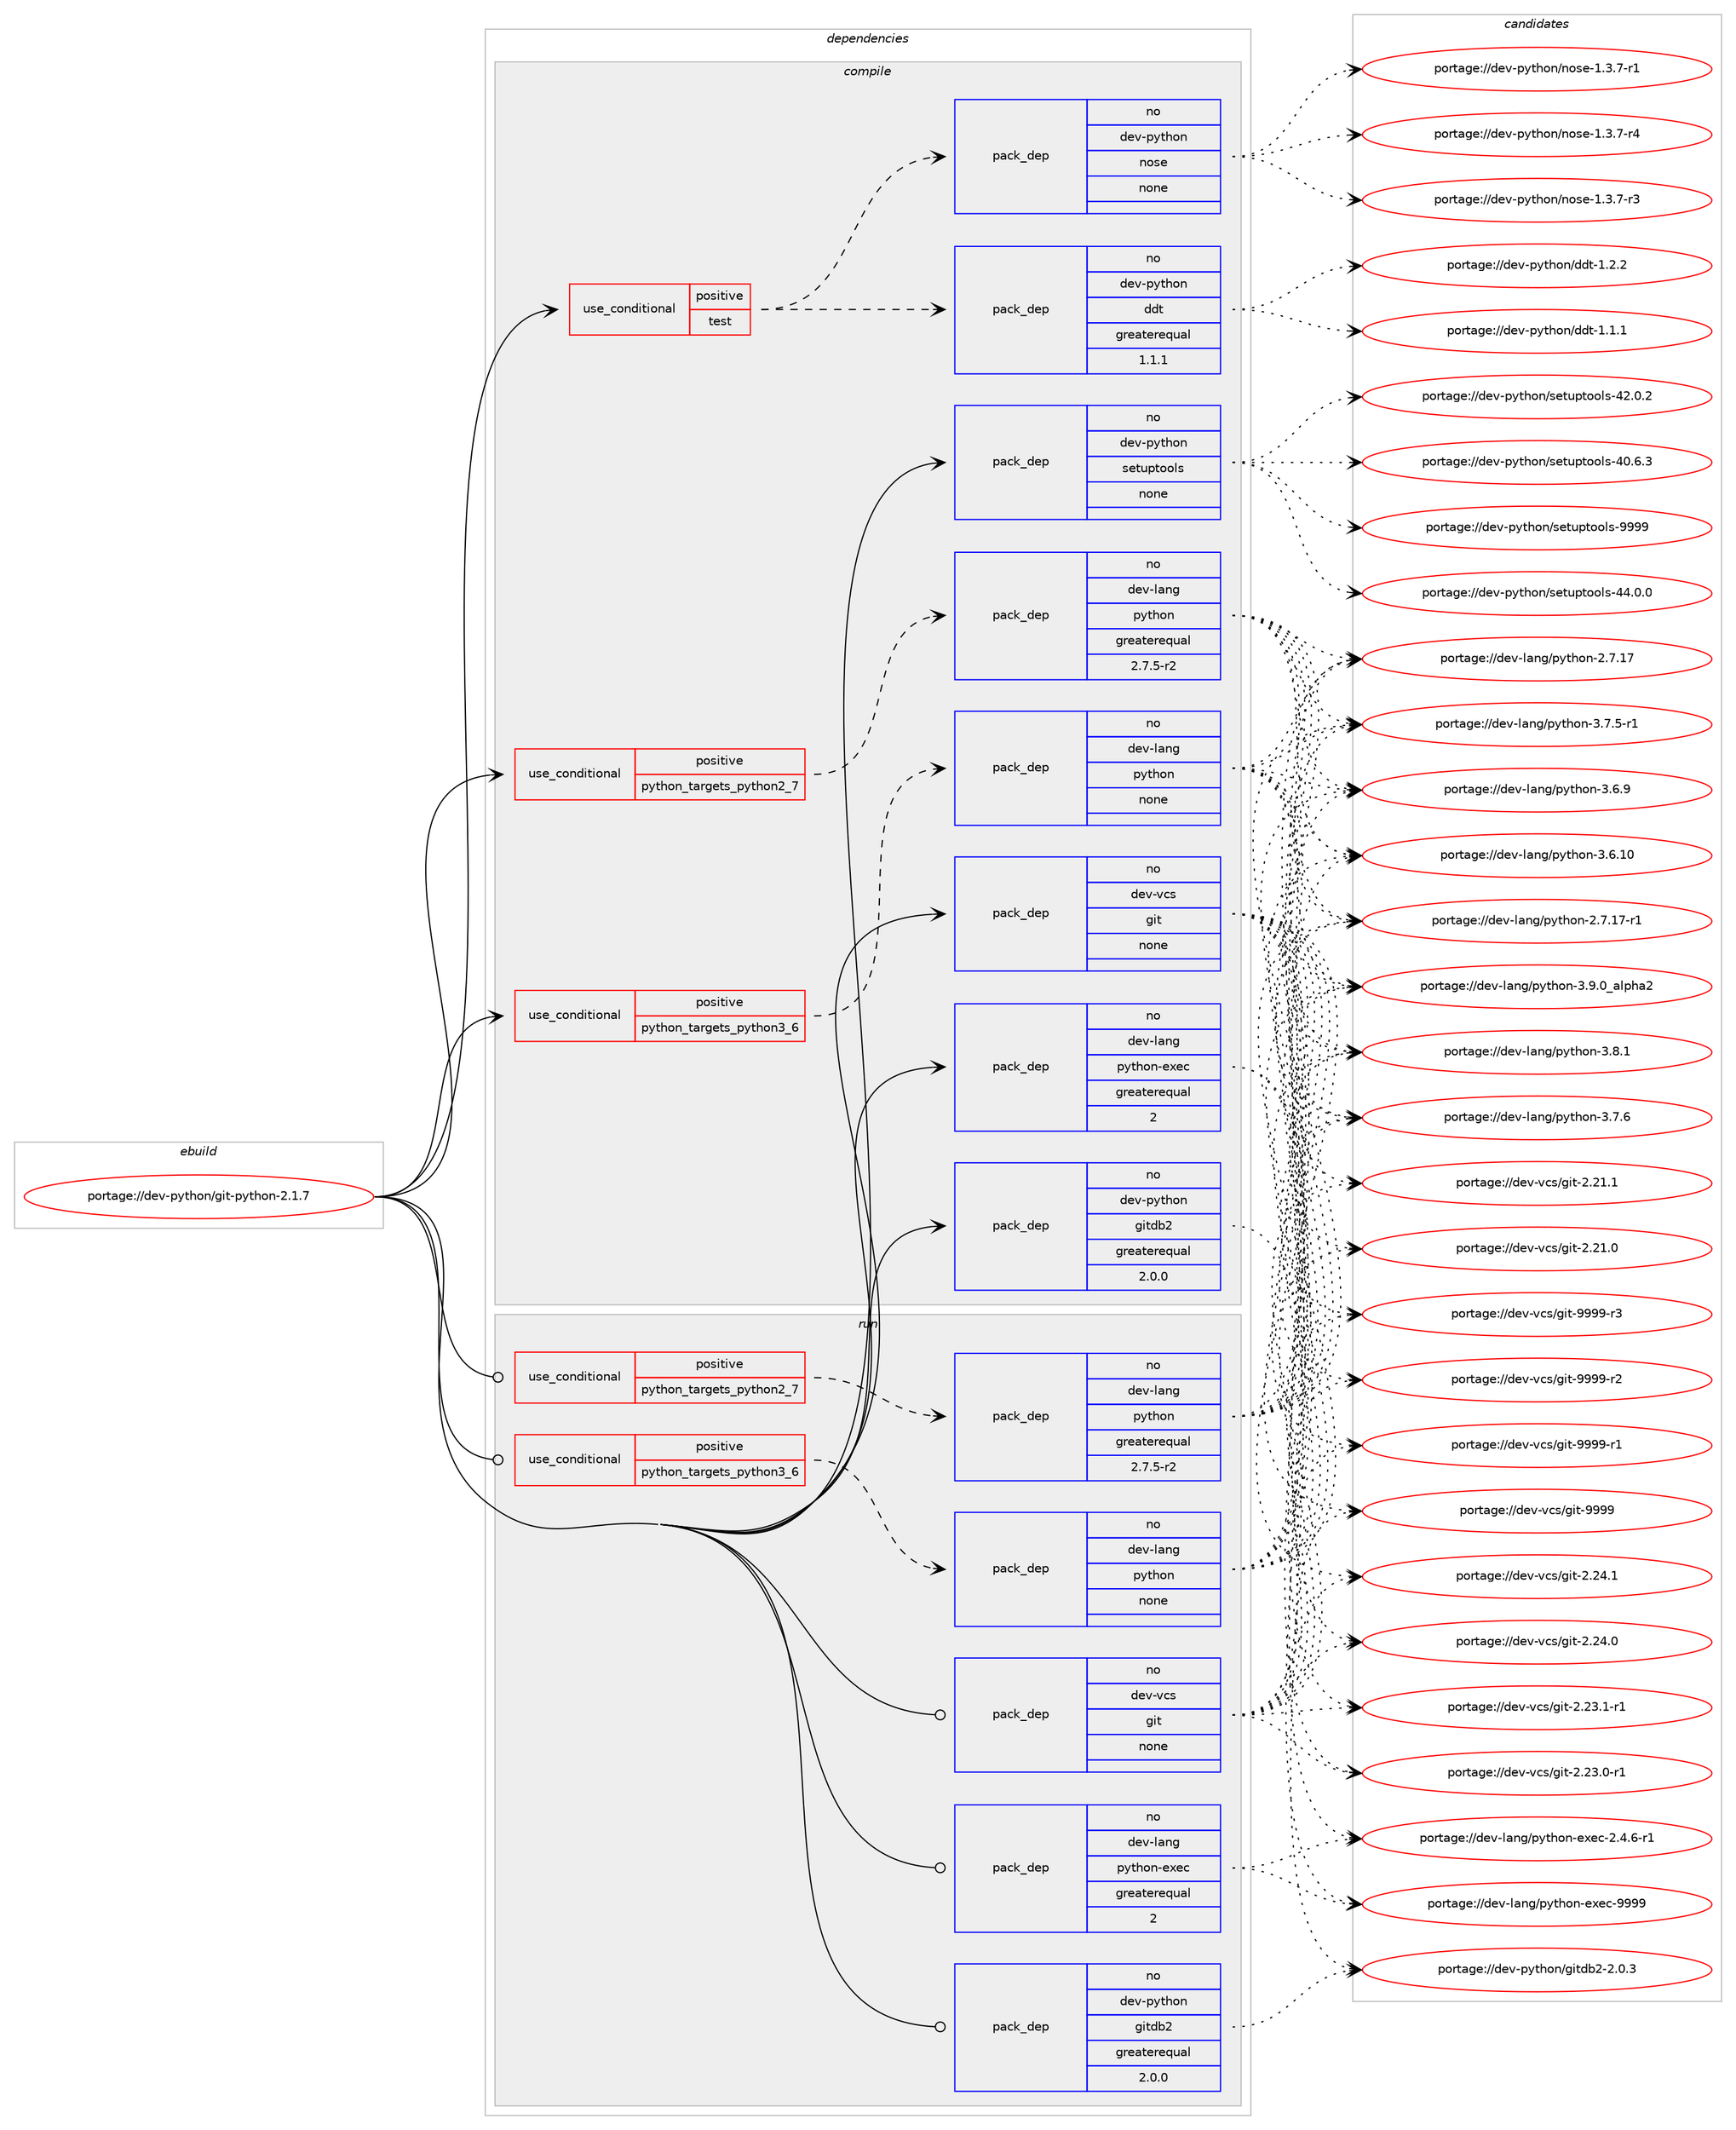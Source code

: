 digraph prolog {

# *************
# Graph options
# *************

newrank=true;
concentrate=true;
compound=true;
graph [rankdir=LR,fontname=Helvetica,fontsize=10,ranksep=1.5];#, ranksep=2.5, nodesep=0.2];
edge  [arrowhead=vee];
node  [fontname=Helvetica,fontsize=10];

# **********
# The ebuild
# **********

subgraph cluster_leftcol {
color=gray;
label=<<i>ebuild</i>>;
id [label="portage://dev-python/git-python-2.1.7", color=red, width=4, href="../dev-python/git-python-2.1.7.svg"];
}

# ****************
# The dependencies
# ****************

subgraph cluster_midcol {
color=gray;
label=<<i>dependencies</i>>;
subgraph cluster_compile {
fillcolor="#eeeeee";
style=filled;
label=<<i>compile</i>>;
subgraph cond115365 {
dependency459083 [label=<<TABLE BORDER="0" CELLBORDER="1" CELLSPACING="0" CELLPADDING="4"><TR><TD ROWSPAN="3" CELLPADDING="10">use_conditional</TD></TR><TR><TD>positive</TD></TR><TR><TD>python_targets_python2_7</TD></TR></TABLE>>, shape=none, color=red];
subgraph pack338728 {
dependency459084 [label=<<TABLE BORDER="0" CELLBORDER="1" CELLSPACING="0" CELLPADDING="4" WIDTH="220"><TR><TD ROWSPAN="6" CELLPADDING="30">pack_dep</TD></TR><TR><TD WIDTH="110">no</TD></TR><TR><TD>dev-lang</TD></TR><TR><TD>python</TD></TR><TR><TD>greaterequal</TD></TR><TR><TD>2.7.5-r2</TD></TR></TABLE>>, shape=none, color=blue];
}
dependency459083:e -> dependency459084:w [weight=20,style="dashed",arrowhead="vee"];
}
id:e -> dependency459083:w [weight=20,style="solid",arrowhead="vee"];
subgraph cond115366 {
dependency459085 [label=<<TABLE BORDER="0" CELLBORDER="1" CELLSPACING="0" CELLPADDING="4"><TR><TD ROWSPAN="3" CELLPADDING="10">use_conditional</TD></TR><TR><TD>positive</TD></TR><TR><TD>python_targets_python3_6</TD></TR></TABLE>>, shape=none, color=red];
subgraph pack338729 {
dependency459086 [label=<<TABLE BORDER="0" CELLBORDER="1" CELLSPACING="0" CELLPADDING="4" WIDTH="220"><TR><TD ROWSPAN="6" CELLPADDING="30">pack_dep</TD></TR><TR><TD WIDTH="110">no</TD></TR><TR><TD>dev-lang</TD></TR><TR><TD>python</TD></TR><TR><TD>none</TD></TR><TR><TD></TD></TR></TABLE>>, shape=none, color=blue];
}
dependency459085:e -> dependency459086:w [weight=20,style="dashed",arrowhead="vee"];
}
id:e -> dependency459085:w [weight=20,style="solid",arrowhead="vee"];
subgraph cond115367 {
dependency459087 [label=<<TABLE BORDER="0" CELLBORDER="1" CELLSPACING="0" CELLPADDING="4"><TR><TD ROWSPAN="3" CELLPADDING="10">use_conditional</TD></TR><TR><TD>positive</TD></TR><TR><TD>test</TD></TR></TABLE>>, shape=none, color=red];
subgraph pack338730 {
dependency459088 [label=<<TABLE BORDER="0" CELLBORDER="1" CELLSPACING="0" CELLPADDING="4" WIDTH="220"><TR><TD ROWSPAN="6" CELLPADDING="30">pack_dep</TD></TR><TR><TD WIDTH="110">no</TD></TR><TR><TD>dev-python</TD></TR><TR><TD>ddt</TD></TR><TR><TD>greaterequal</TD></TR><TR><TD>1.1.1</TD></TR></TABLE>>, shape=none, color=blue];
}
dependency459087:e -> dependency459088:w [weight=20,style="dashed",arrowhead="vee"];
subgraph pack338731 {
dependency459089 [label=<<TABLE BORDER="0" CELLBORDER="1" CELLSPACING="0" CELLPADDING="4" WIDTH="220"><TR><TD ROWSPAN="6" CELLPADDING="30">pack_dep</TD></TR><TR><TD WIDTH="110">no</TD></TR><TR><TD>dev-python</TD></TR><TR><TD>nose</TD></TR><TR><TD>none</TD></TR><TR><TD></TD></TR></TABLE>>, shape=none, color=blue];
}
dependency459087:e -> dependency459089:w [weight=20,style="dashed",arrowhead="vee"];
}
id:e -> dependency459087:w [weight=20,style="solid",arrowhead="vee"];
subgraph pack338732 {
dependency459090 [label=<<TABLE BORDER="0" CELLBORDER="1" CELLSPACING="0" CELLPADDING="4" WIDTH="220"><TR><TD ROWSPAN="6" CELLPADDING="30">pack_dep</TD></TR><TR><TD WIDTH="110">no</TD></TR><TR><TD>dev-lang</TD></TR><TR><TD>python-exec</TD></TR><TR><TD>greaterequal</TD></TR><TR><TD>2</TD></TR></TABLE>>, shape=none, color=blue];
}
id:e -> dependency459090:w [weight=20,style="solid",arrowhead="vee"];
subgraph pack338733 {
dependency459091 [label=<<TABLE BORDER="0" CELLBORDER="1" CELLSPACING="0" CELLPADDING="4" WIDTH="220"><TR><TD ROWSPAN="6" CELLPADDING="30">pack_dep</TD></TR><TR><TD WIDTH="110">no</TD></TR><TR><TD>dev-python</TD></TR><TR><TD>gitdb2</TD></TR><TR><TD>greaterequal</TD></TR><TR><TD>2.0.0</TD></TR></TABLE>>, shape=none, color=blue];
}
id:e -> dependency459091:w [weight=20,style="solid",arrowhead="vee"];
subgraph pack338734 {
dependency459092 [label=<<TABLE BORDER="0" CELLBORDER="1" CELLSPACING="0" CELLPADDING="4" WIDTH="220"><TR><TD ROWSPAN="6" CELLPADDING="30">pack_dep</TD></TR><TR><TD WIDTH="110">no</TD></TR><TR><TD>dev-python</TD></TR><TR><TD>setuptools</TD></TR><TR><TD>none</TD></TR><TR><TD></TD></TR></TABLE>>, shape=none, color=blue];
}
id:e -> dependency459092:w [weight=20,style="solid",arrowhead="vee"];
subgraph pack338735 {
dependency459093 [label=<<TABLE BORDER="0" CELLBORDER="1" CELLSPACING="0" CELLPADDING="4" WIDTH="220"><TR><TD ROWSPAN="6" CELLPADDING="30">pack_dep</TD></TR><TR><TD WIDTH="110">no</TD></TR><TR><TD>dev-vcs</TD></TR><TR><TD>git</TD></TR><TR><TD>none</TD></TR><TR><TD></TD></TR></TABLE>>, shape=none, color=blue];
}
id:e -> dependency459093:w [weight=20,style="solid",arrowhead="vee"];
}
subgraph cluster_compileandrun {
fillcolor="#eeeeee";
style=filled;
label=<<i>compile and run</i>>;
}
subgraph cluster_run {
fillcolor="#eeeeee";
style=filled;
label=<<i>run</i>>;
subgraph cond115368 {
dependency459094 [label=<<TABLE BORDER="0" CELLBORDER="1" CELLSPACING="0" CELLPADDING="4"><TR><TD ROWSPAN="3" CELLPADDING="10">use_conditional</TD></TR><TR><TD>positive</TD></TR><TR><TD>python_targets_python2_7</TD></TR></TABLE>>, shape=none, color=red];
subgraph pack338736 {
dependency459095 [label=<<TABLE BORDER="0" CELLBORDER="1" CELLSPACING="0" CELLPADDING="4" WIDTH="220"><TR><TD ROWSPAN="6" CELLPADDING="30">pack_dep</TD></TR><TR><TD WIDTH="110">no</TD></TR><TR><TD>dev-lang</TD></TR><TR><TD>python</TD></TR><TR><TD>greaterequal</TD></TR><TR><TD>2.7.5-r2</TD></TR></TABLE>>, shape=none, color=blue];
}
dependency459094:e -> dependency459095:w [weight=20,style="dashed",arrowhead="vee"];
}
id:e -> dependency459094:w [weight=20,style="solid",arrowhead="odot"];
subgraph cond115369 {
dependency459096 [label=<<TABLE BORDER="0" CELLBORDER="1" CELLSPACING="0" CELLPADDING="4"><TR><TD ROWSPAN="3" CELLPADDING="10">use_conditional</TD></TR><TR><TD>positive</TD></TR><TR><TD>python_targets_python3_6</TD></TR></TABLE>>, shape=none, color=red];
subgraph pack338737 {
dependency459097 [label=<<TABLE BORDER="0" CELLBORDER="1" CELLSPACING="0" CELLPADDING="4" WIDTH="220"><TR><TD ROWSPAN="6" CELLPADDING="30">pack_dep</TD></TR><TR><TD WIDTH="110">no</TD></TR><TR><TD>dev-lang</TD></TR><TR><TD>python</TD></TR><TR><TD>none</TD></TR><TR><TD></TD></TR></TABLE>>, shape=none, color=blue];
}
dependency459096:e -> dependency459097:w [weight=20,style="dashed",arrowhead="vee"];
}
id:e -> dependency459096:w [weight=20,style="solid",arrowhead="odot"];
subgraph pack338738 {
dependency459098 [label=<<TABLE BORDER="0" CELLBORDER="1" CELLSPACING="0" CELLPADDING="4" WIDTH="220"><TR><TD ROWSPAN="6" CELLPADDING="30">pack_dep</TD></TR><TR><TD WIDTH="110">no</TD></TR><TR><TD>dev-lang</TD></TR><TR><TD>python-exec</TD></TR><TR><TD>greaterequal</TD></TR><TR><TD>2</TD></TR></TABLE>>, shape=none, color=blue];
}
id:e -> dependency459098:w [weight=20,style="solid",arrowhead="odot"];
subgraph pack338739 {
dependency459099 [label=<<TABLE BORDER="0" CELLBORDER="1" CELLSPACING="0" CELLPADDING="4" WIDTH="220"><TR><TD ROWSPAN="6" CELLPADDING="30">pack_dep</TD></TR><TR><TD WIDTH="110">no</TD></TR><TR><TD>dev-python</TD></TR><TR><TD>gitdb2</TD></TR><TR><TD>greaterequal</TD></TR><TR><TD>2.0.0</TD></TR></TABLE>>, shape=none, color=blue];
}
id:e -> dependency459099:w [weight=20,style="solid",arrowhead="odot"];
subgraph pack338740 {
dependency459100 [label=<<TABLE BORDER="0" CELLBORDER="1" CELLSPACING="0" CELLPADDING="4" WIDTH="220"><TR><TD ROWSPAN="6" CELLPADDING="30">pack_dep</TD></TR><TR><TD WIDTH="110">no</TD></TR><TR><TD>dev-vcs</TD></TR><TR><TD>git</TD></TR><TR><TD>none</TD></TR><TR><TD></TD></TR></TABLE>>, shape=none, color=blue];
}
id:e -> dependency459100:w [weight=20,style="solid",arrowhead="odot"];
}
}

# **************
# The candidates
# **************

subgraph cluster_choices {
rank=same;
color=gray;
label=<<i>candidates</i>>;

subgraph choice338728 {
color=black;
nodesep=1;
choice10010111845108971101034711212111610411111045514657464895971081121049750 [label="portage://dev-lang/python-3.9.0_alpha2", color=red, width=4,href="../dev-lang/python-3.9.0_alpha2.svg"];
choice100101118451089711010347112121116104111110455146564649 [label="portage://dev-lang/python-3.8.1", color=red, width=4,href="../dev-lang/python-3.8.1.svg"];
choice100101118451089711010347112121116104111110455146554654 [label="portage://dev-lang/python-3.7.6", color=red, width=4,href="../dev-lang/python-3.7.6.svg"];
choice1001011184510897110103471121211161041111104551465546534511449 [label="portage://dev-lang/python-3.7.5-r1", color=red, width=4,href="../dev-lang/python-3.7.5-r1.svg"];
choice100101118451089711010347112121116104111110455146544657 [label="portage://dev-lang/python-3.6.9", color=red, width=4,href="../dev-lang/python-3.6.9.svg"];
choice10010111845108971101034711212111610411111045514654464948 [label="portage://dev-lang/python-3.6.10", color=red, width=4,href="../dev-lang/python-3.6.10.svg"];
choice100101118451089711010347112121116104111110455046554649554511449 [label="portage://dev-lang/python-2.7.17-r1", color=red, width=4,href="../dev-lang/python-2.7.17-r1.svg"];
choice10010111845108971101034711212111610411111045504655464955 [label="portage://dev-lang/python-2.7.17", color=red, width=4,href="../dev-lang/python-2.7.17.svg"];
dependency459084:e -> choice10010111845108971101034711212111610411111045514657464895971081121049750:w [style=dotted,weight="100"];
dependency459084:e -> choice100101118451089711010347112121116104111110455146564649:w [style=dotted,weight="100"];
dependency459084:e -> choice100101118451089711010347112121116104111110455146554654:w [style=dotted,weight="100"];
dependency459084:e -> choice1001011184510897110103471121211161041111104551465546534511449:w [style=dotted,weight="100"];
dependency459084:e -> choice100101118451089711010347112121116104111110455146544657:w [style=dotted,weight="100"];
dependency459084:e -> choice10010111845108971101034711212111610411111045514654464948:w [style=dotted,weight="100"];
dependency459084:e -> choice100101118451089711010347112121116104111110455046554649554511449:w [style=dotted,weight="100"];
dependency459084:e -> choice10010111845108971101034711212111610411111045504655464955:w [style=dotted,weight="100"];
}
subgraph choice338729 {
color=black;
nodesep=1;
choice10010111845108971101034711212111610411111045514657464895971081121049750 [label="portage://dev-lang/python-3.9.0_alpha2", color=red, width=4,href="../dev-lang/python-3.9.0_alpha2.svg"];
choice100101118451089711010347112121116104111110455146564649 [label="portage://dev-lang/python-3.8.1", color=red, width=4,href="../dev-lang/python-3.8.1.svg"];
choice100101118451089711010347112121116104111110455146554654 [label="portage://dev-lang/python-3.7.6", color=red, width=4,href="../dev-lang/python-3.7.6.svg"];
choice1001011184510897110103471121211161041111104551465546534511449 [label="portage://dev-lang/python-3.7.5-r1", color=red, width=4,href="../dev-lang/python-3.7.5-r1.svg"];
choice100101118451089711010347112121116104111110455146544657 [label="portage://dev-lang/python-3.6.9", color=red, width=4,href="../dev-lang/python-3.6.9.svg"];
choice10010111845108971101034711212111610411111045514654464948 [label="portage://dev-lang/python-3.6.10", color=red, width=4,href="../dev-lang/python-3.6.10.svg"];
choice100101118451089711010347112121116104111110455046554649554511449 [label="portage://dev-lang/python-2.7.17-r1", color=red, width=4,href="../dev-lang/python-2.7.17-r1.svg"];
choice10010111845108971101034711212111610411111045504655464955 [label="portage://dev-lang/python-2.7.17", color=red, width=4,href="../dev-lang/python-2.7.17.svg"];
dependency459086:e -> choice10010111845108971101034711212111610411111045514657464895971081121049750:w [style=dotted,weight="100"];
dependency459086:e -> choice100101118451089711010347112121116104111110455146564649:w [style=dotted,weight="100"];
dependency459086:e -> choice100101118451089711010347112121116104111110455146554654:w [style=dotted,weight="100"];
dependency459086:e -> choice1001011184510897110103471121211161041111104551465546534511449:w [style=dotted,weight="100"];
dependency459086:e -> choice100101118451089711010347112121116104111110455146544657:w [style=dotted,weight="100"];
dependency459086:e -> choice10010111845108971101034711212111610411111045514654464948:w [style=dotted,weight="100"];
dependency459086:e -> choice100101118451089711010347112121116104111110455046554649554511449:w [style=dotted,weight="100"];
dependency459086:e -> choice10010111845108971101034711212111610411111045504655464955:w [style=dotted,weight="100"];
}
subgraph choice338730 {
color=black;
nodesep=1;
choice1001011184511212111610411111047100100116454946504650 [label="portage://dev-python/ddt-1.2.2", color=red, width=4,href="../dev-python/ddt-1.2.2.svg"];
choice1001011184511212111610411111047100100116454946494649 [label="portage://dev-python/ddt-1.1.1", color=red, width=4,href="../dev-python/ddt-1.1.1.svg"];
dependency459088:e -> choice1001011184511212111610411111047100100116454946504650:w [style=dotted,weight="100"];
dependency459088:e -> choice1001011184511212111610411111047100100116454946494649:w [style=dotted,weight="100"];
}
subgraph choice338731 {
color=black;
nodesep=1;
choice10010111845112121116104111110471101111151014549465146554511452 [label="portage://dev-python/nose-1.3.7-r4", color=red, width=4,href="../dev-python/nose-1.3.7-r4.svg"];
choice10010111845112121116104111110471101111151014549465146554511451 [label="portage://dev-python/nose-1.3.7-r3", color=red, width=4,href="../dev-python/nose-1.3.7-r3.svg"];
choice10010111845112121116104111110471101111151014549465146554511449 [label="portage://dev-python/nose-1.3.7-r1", color=red, width=4,href="../dev-python/nose-1.3.7-r1.svg"];
dependency459089:e -> choice10010111845112121116104111110471101111151014549465146554511452:w [style=dotted,weight="100"];
dependency459089:e -> choice10010111845112121116104111110471101111151014549465146554511451:w [style=dotted,weight="100"];
dependency459089:e -> choice10010111845112121116104111110471101111151014549465146554511449:w [style=dotted,weight="100"];
}
subgraph choice338732 {
color=black;
nodesep=1;
choice10010111845108971101034711212111610411111045101120101994557575757 [label="portage://dev-lang/python-exec-9999", color=red, width=4,href="../dev-lang/python-exec-9999.svg"];
choice10010111845108971101034711212111610411111045101120101994550465246544511449 [label="portage://dev-lang/python-exec-2.4.6-r1", color=red, width=4,href="../dev-lang/python-exec-2.4.6-r1.svg"];
dependency459090:e -> choice10010111845108971101034711212111610411111045101120101994557575757:w [style=dotted,weight="100"];
dependency459090:e -> choice10010111845108971101034711212111610411111045101120101994550465246544511449:w [style=dotted,weight="100"];
}
subgraph choice338733 {
color=black;
nodesep=1;
choice10010111845112121116104111110471031051161009850455046484651 [label="portage://dev-python/gitdb2-2.0.3", color=red, width=4,href="../dev-python/gitdb2-2.0.3.svg"];
dependency459091:e -> choice10010111845112121116104111110471031051161009850455046484651:w [style=dotted,weight="100"];
}
subgraph choice338734 {
color=black;
nodesep=1;
choice10010111845112121116104111110471151011161171121161111111081154557575757 [label="portage://dev-python/setuptools-9999", color=red, width=4,href="../dev-python/setuptools-9999.svg"];
choice100101118451121211161041111104711510111611711211611111110811545525246484648 [label="portage://dev-python/setuptools-44.0.0", color=red, width=4,href="../dev-python/setuptools-44.0.0.svg"];
choice100101118451121211161041111104711510111611711211611111110811545525046484650 [label="portage://dev-python/setuptools-42.0.2", color=red, width=4,href="../dev-python/setuptools-42.0.2.svg"];
choice100101118451121211161041111104711510111611711211611111110811545524846544651 [label="portage://dev-python/setuptools-40.6.3", color=red, width=4,href="../dev-python/setuptools-40.6.3.svg"];
dependency459092:e -> choice10010111845112121116104111110471151011161171121161111111081154557575757:w [style=dotted,weight="100"];
dependency459092:e -> choice100101118451121211161041111104711510111611711211611111110811545525246484648:w [style=dotted,weight="100"];
dependency459092:e -> choice100101118451121211161041111104711510111611711211611111110811545525046484650:w [style=dotted,weight="100"];
dependency459092:e -> choice100101118451121211161041111104711510111611711211611111110811545524846544651:w [style=dotted,weight="100"];
}
subgraph choice338735 {
color=black;
nodesep=1;
choice10010111845118991154710310511645575757574511451 [label="portage://dev-vcs/git-9999-r3", color=red, width=4,href="../dev-vcs/git-9999-r3.svg"];
choice10010111845118991154710310511645575757574511450 [label="portage://dev-vcs/git-9999-r2", color=red, width=4,href="../dev-vcs/git-9999-r2.svg"];
choice10010111845118991154710310511645575757574511449 [label="portage://dev-vcs/git-9999-r1", color=red, width=4,href="../dev-vcs/git-9999-r1.svg"];
choice1001011184511899115471031051164557575757 [label="portage://dev-vcs/git-9999", color=red, width=4,href="../dev-vcs/git-9999.svg"];
choice10010111845118991154710310511645504650524649 [label="portage://dev-vcs/git-2.24.1", color=red, width=4,href="../dev-vcs/git-2.24.1.svg"];
choice10010111845118991154710310511645504650524648 [label="portage://dev-vcs/git-2.24.0", color=red, width=4,href="../dev-vcs/git-2.24.0.svg"];
choice100101118451189911547103105116455046505146494511449 [label="portage://dev-vcs/git-2.23.1-r1", color=red, width=4,href="../dev-vcs/git-2.23.1-r1.svg"];
choice100101118451189911547103105116455046505146484511449 [label="portage://dev-vcs/git-2.23.0-r1", color=red, width=4,href="../dev-vcs/git-2.23.0-r1.svg"];
choice10010111845118991154710310511645504650494649 [label="portage://dev-vcs/git-2.21.1", color=red, width=4,href="../dev-vcs/git-2.21.1.svg"];
choice10010111845118991154710310511645504650494648 [label="portage://dev-vcs/git-2.21.0", color=red, width=4,href="../dev-vcs/git-2.21.0.svg"];
dependency459093:e -> choice10010111845118991154710310511645575757574511451:w [style=dotted,weight="100"];
dependency459093:e -> choice10010111845118991154710310511645575757574511450:w [style=dotted,weight="100"];
dependency459093:e -> choice10010111845118991154710310511645575757574511449:w [style=dotted,weight="100"];
dependency459093:e -> choice1001011184511899115471031051164557575757:w [style=dotted,weight="100"];
dependency459093:e -> choice10010111845118991154710310511645504650524649:w [style=dotted,weight="100"];
dependency459093:e -> choice10010111845118991154710310511645504650524648:w [style=dotted,weight="100"];
dependency459093:e -> choice100101118451189911547103105116455046505146494511449:w [style=dotted,weight="100"];
dependency459093:e -> choice100101118451189911547103105116455046505146484511449:w [style=dotted,weight="100"];
dependency459093:e -> choice10010111845118991154710310511645504650494649:w [style=dotted,weight="100"];
dependency459093:e -> choice10010111845118991154710310511645504650494648:w [style=dotted,weight="100"];
}
subgraph choice338736 {
color=black;
nodesep=1;
choice10010111845108971101034711212111610411111045514657464895971081121049750 [label="portage://dev-lang/python-3.9.0_alpha2", color=red, width=4,href="../dev-lang/python-3.9.0_alpha2.svg"];
choice100101118451089711010347112121116104111110455146564649 [label="portage://dev-lang/python-3.8.1", color=red, width=4,href="../dev-lang/python-3.8.1.svg"];
choice100101118451089711010347112121116104111110455146554654 [label="portage://dev-lang/python-3.7.6", color=red, width=4,href="../dev-lang/python-3.7.6.svg"];
choice1001011184510897110103471121211161041111104551465546534511449 [label="portage://dev-lang/python-3.7.5-r1", color=red, width=4,href="../dev-lang/python-3.7.5-r1.svg"];
choice100101118451089711010347112121116104111110455146544657 [label="portage://dev-lang/python-3.6.9", color=red, width=4,href="../dev-lang/python-3.6.9.svg"];
choice10010111845108971101034711212111610411111045514654464948 [label="portage://dev-lang/python-3.6.10", color=red, width=4,href="../dev-lang/python-3.6.10.svg"];
choice100101118451089711010347112121116104111110455046554649554511449 [label="portage://dev-lang/python-2.7.17-r1", color=red, width=4,href="../dev-lang/python-2.7.17-r1.svg"];
choice10010111845108971101034711212111610411111045504655464955 [label="portage://dev-lang/python-2.7.17", color=red, width=4,href="../dev-lang/python-2.7.17.svg"];
dependency459095:e -> choice10010111845108971101034711212111610411111045514657464895971081121049750:w [style=dotted,weight="100"];
dependency459095:e -> choice100101118451089711010347112121116104111110455146564649:w [style=dotted,weight="100"];
dependency459095:e -> choice100101118451089711010347112121116104111110455146554654:w [style=dotted,weight="100"];
dependency459095:e -> choice1001011184510897110103471121211161041111104551465546534511449:w [style=dotted,weight="100"];
dependency459095:e -> choice100101118451089711010347112121116104111110455146544657:w [style=dotted,weight="100"];
dependency459095:e -> choice10010111845108971101034711212111610411111045514654464948:w [style=dotted,weight="100"];
dependency459095:e -> choice100101118451089711010347112121116104111110455046554649554511449:w [style=dotted,weight="100"];
dependency459095:e -> choice10010111845108971101034711212111610411111045504655464955:w [style=dotted,weight="100"];
}
subgraph choice338737 {
color=black;
nodesep=1;
choice10010111845108971101034711212111610411111045514657464895971081121049750 [label="portage://dev-lang/python-3.9.0_alpha2", color=red, width=4,href="../dev-lang/python-3.9.0_alpha2.svg"];
choice100101118451089711010347112121116104111110455146564649 [label="portage://dev-lang/python-3.8.1", color=red, width=4,href="../dev-lang/python-3.8.1.svg"];
choice100101118451089711010347112121116104111110455146554654 [label="portage://dev-lang/python-3.7.6", color=red, width=4,href="../dev-lang/python-3.7.6.svg"];
choice1001011184510897110103471121211161041111104551465546534511449 [label="portage://dev-lang/python-3.7.5-r1", color=red, width=4,href="../dev-lang/python-3.7.5-r1.svg"];
choice100101118451089711010347112121116104111110455146544657 [label="portage://dev-lang/python-3.6.9", color=red, width=4,href="../dev-lang/python-3.6.9.svg"];
choice10010111845108971101034711212111610411111045514654464948 [label="portage://dev-lang/python-3.6.10", color=red, width=4,href="../dev-lang/python-3.6.10.svg"];
choice100101118451089711010347112121116104111110455046554649554511449 [label="portage://dev-lang/python-2.7.17-r1", color=red, width=4,href="../dev-lang/python-2.7.17-r1.svg"];
choice10010111845108971101034711212111610411111045504655464955 [label="portage://dev-lang/python-2.7.17", color=red, width=4,href="../dev-lang/python-2.7.17.svg"];
dependency459097:e -> choice10010111845108971101034711212111610411111045514657464895971081121049750:w [style=dotted,weight="100"];
dependency459097:e -> choice100101118451089711010347112121116104111110455146564649:w [style=dotted,weight="100"];
dependency459097:e -> choice100101118451089711010347112121116104111110455146554654:w [style=dotted,weight="100"];
dependency459097:e -> choice1001011184510897110103471121211161041111104551465546534511449:w [style=dotted,weight="100"];
dependency459097:e -> choice100101118451089711010347112121116104111110455146544657:w [style=dotted,weight="100"];
dependency459097:e -> choice10010111845108971101034711212111610411111045514654464948:w [style=dotted,weight="100"];
dependency459097:e -> choice100101118451089711010347112121116104111110455046554649554511449:w [style=dotted,weight="100"];
dependency459097:e -> choice10010111845108971101034711212111610411111045504655464955:w [style=dotted,weight="100"];
}
subgraph choice338738 {
color=black;
nodesep=1;
choice10010111845108971101034711212111610411111045101120101994557575757 [label="portage://dev-lang/python-exec-9999", color=red, width=4,href="../dev-lang/python-exec-9999.svg"];
choice10010111845108971101034711212111610411111045101120101994550465246544511449 [label="portage://dev-lang/python-exec-2.4.6-r1", color=red, width=4,href="../dev-lang/python-exec-2.4.6-r1.svg"];
dependency459098:e -> choice10010111845108971101034711212111610411111045101120101994557575757:w [style=dotted,weight="100"];
dependency459098:e -> choice10010111845108971101034711212111610411111045101120101994550465246544511449:w [style=dotted,weight="100"];
}
subgraph choice338739 {
color=black;
nodesep=1;
choice10010111845112121116104111110471031051161009850455046484651 [label="portage://dev-python/gitdb2-2.0.3", color=red, width=4,href="../dev-python/gitdb2-2.0.3.svg"];
dependency459099:e -> choice10010111845112121116104111110471031051161009850455046484651:w [style=dotted,weight="100"];
}
subgraph choice338740 {
color=black;
nodesep=1;
choice10010111845118991154710310511645575757574511451 [label="portage://dev-vcs/git-9999-r3", color=red, width=4,href="../dev-vcs/git-9999-r3.svg"];
choice10010111845118991154710310511645575757574511450 [label="portage://dev-vcs/git-9999-r2", color=red, width=4,href="../dev-vcs/git-9999-r2.svg"];
choice10010111845118991154710310511645575757574511449 [label="portage://dev-vcs/git-9999-r1", color=red, width=4,href="../dev-vcs/git-9999-r1.svg"];
choice1001011184511899115471031051164557575757 [label="portage://dev-vcs/git-9999", color=red, width=4,href="../dev-vcs/git-9999.svg"];
choice10010111845118991154710310511645504650524649 [label="portage://dev-vcs/git-2.24.1", color=red, width=4,href="../dev-vcs/git-2.24.1.svg"];
choice10010111845118991154710310511645504650524648 [label="portage://dev-vcs/git-2.24.0", color=red, width=4,href="../dev-vcs/git-2.24.0.svg"];
choice100101118451189911547103105116455046505146494511449 [label="portage://dev-vcs/git-2.23.1-r1", color=red, width=4,href="../dev-vcs/git-2.23.1-r1.svg"];
choice100101118451189911547103105116455046505146484511449 [label="portage://dev-vcs/git-2.23.0-r1", color=red, width=4,href="../dev-vcs/git-2.23.0-r1.svg"];
choice10010111845118991154710310511645504650494649 [label="portage://dev-vcs/git-2.21.1", color=red, width=4,href="../dev-vcs/git-2.21.1.svg"];
choice10010111845118991154710310511645504650494648 [label="portage://dev-vcs/git-2.21.0", color=red, width=4,href="../dev-vcs/git-2.21.0.svg"];
dependency459100:e -> choice10010111845118991154710310511645575757574511451:w [style=dotted,weight="100"];
dependency459100:e -> choice10010111845118991154710310511645575757574511450:w [style=dotted,weight="100"];
dependency459100:e -> choice10010111845118991154710310511645575757574511449:w [style=dotted,weight="100"];
dependency459100:e -> choice1001011184511899115471031051164557575757:w [style=dotted,weight="100"];
dependency459100:e -> choice10010111845118991154710310511645504650524649:w [style=dotted,weight="100"];
dependency459100:e -> choice10010111845118991154710310511645504650524648:w [style=dotted,weight="100"];
dependency459100:e -> choice100101118451189911547103105116455046505146494511449:w [style=dotted,weight="100"];
dependency459100:e -> choice100101118451189911547103105116455046505146484511449:w [style=dotted,weight="100"];
dependency459100:e -> choice10010111845118991154710310511645504650494649:w [style=dotted,weight="100"];
dependency459100:e -> choice10010111845118991154710310511645504650494648:w [style=dotted,weight="100"];
}
}

}
